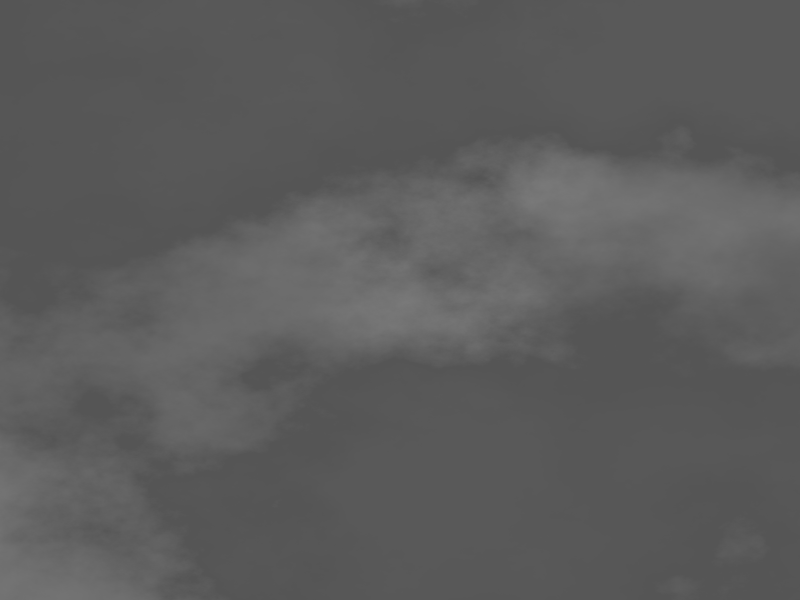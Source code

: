 #version 3.7;

#declare camloc = <0,1,-3>;
camera {
 location camloc
 right x
 up y
 direction z

 angle 90

#if(frame_number=0)
    look_at camloc + y
#end

#if(frame_number=1)
    look_at camloc + -x
#end

#if(frame_number=2)
    look_at camloc + z
#end

#if(frame_number=3)
    look_at camloc + x
#end

#if(frame_number=4)
    look_at camloc + -z
#end

#if(frame_number=5)
    look_at camloc + -y
#end

}





// POV-Ray version 3.6/3.7 scenery file "p_sky05.pov"
// author: Friedrich A. Lohmueller, 2005, update Dec-2009 / Jan-2011 / Nov-2013
// homepage: http://www.f-lohmueller.de
//-----------------------------------------------------------------------------
#version 3.7; // 3.6;

global_settings{ assumed_gamma 1.0 }

#default{ finish{ ambient 0.1 diffuse 0.9 }}


//-----------------------------------------------------------------------------
global_settings { noise_generator 1 }


#include "colors.inc"
#include "textures.inc"


// sun height over the clouds produces cloud shadows
// light_source { <3000, 0, -3500>  rgb<0.1,0.1,0.1> }



// ***************************************************************
// a brighter version of Darin Dugger's T_Clouds from "skies.inc"
// modified by Friedrich A. Lohmueller for using with "fog":
// ***************************************************************
#declare T_Cloud2_Lo =
texture {
    pigment { bozo
        turbulence 1.5
        octaves 10
        omega 0.5
        lambda 2.5
        color_map { [0.0 color rgbf<0.85, 0.85, 0.85, 0.00>*1.0 ]
                    [0.5 color rgbf<0.95, 0.95, 0.95, 0.90>*1.12  ]
                    [0.7 color rgbf<0.1, 0.1, 0.1, 0.1> ]
                    [1.0 color rgbf<0.1, 0.1, 0.1, 0.1> ] }
    }
    finish {emission 0.95 diffuse 0}
}
//---------------------------


#declare T_Cloud3_Lo =
texture {
    pigment { bozo
        turbulence 0.8 //0.6
        octaves 10
        omega 0.5
        lambda 2.5
        color_map { [0.0 color rgbf<0.95, 0.95, 0.95, 0.00>*0.2]
                    [0.4 color rgbf<0.90, 0.90, 0.90, 0.90>*0.1]
                    [0.7 color rgbf<0.1, 0.1, 0.1, 0.1> ]
                    [1.0 color rgbf<0.1, 0.1, 0.1, 0.1> ] }
           }
        finish {emission 0.1 diffuse 0}
}
texture {
    pigment { bozo
        turbulence 0.8 //0.6
        octaves 10
        omega 0.5
        lambda 2.5
        color_map { [0.00 color rgbf<.85, .85, .85, 0.5>*0.3]
                    [0.35 color rgbf<.95, .95, .95, .95>*0.1]
                    [0.50 color rgbf<0.1, 0.1, 0.1, 0.1> ]
                    [1.00 color rgbf<0.1, 0.1, 0.1, 0.1> ] }
        }
        finish {emission 0.1 diffuse 0}
scale 0.9
translate y*-0.15
}


// Darin Dugger's DD_Cloud_Sky texture mapped onto a pair of planes
//  first cloud level  500
// second cloud level 3000

// "hollow" added by Friedrich A.Lohmueller,2000
// for using together with fog!

#declare O_Cloud2_Lo =
union {
 plane { <0,1,0>, 500 hollow //!!!!
        texture { T_Cloud3_Lo  scale 500}}

 plane { <0,1,0>, 3000 hollow  //!!!!
        texture {T_Cloud2_Lo scale <900,1,3000>
                 translate <3000,0,0> rotate <0,-30,0>}}

 plane { <0,1,0> , 10000  hollow
        texture{ pigment {color SkyBlue*0.20}
                 finish {ambient 0.1 diffuse 0}}}
scale<1.5,1,1.25>
}//--------------------------------------------------



object{O_Cloud2_Lo rotate<0,0,0> translate<0,0,0>}


//---------------------------------------------------

// fog at the horizon
fog{fog_type   2
    distance   100
    color      rgb<1,1,1>*0.2
    fog_offset 0.1
    fog_alt    5
    turbulence 0.8}

//----------------------------------------------------


// ground
plane { <0,1,0>, 0
        texture{ pigment{color rgb<0.35,0.65,0.0>*0.7}
             normal {bumps 0.75 scale 0.015}
               } // end of texture
      } // end of plane
//----------------------------------------------------


